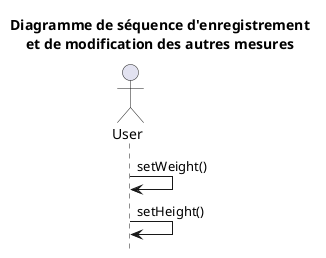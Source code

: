 @startuml
hide footbox
actor User

title Diagramme de séquence d'enregistrement\net de modification des autres mesures

User->User: setWeight()
User->User: setHeight()

@enduml